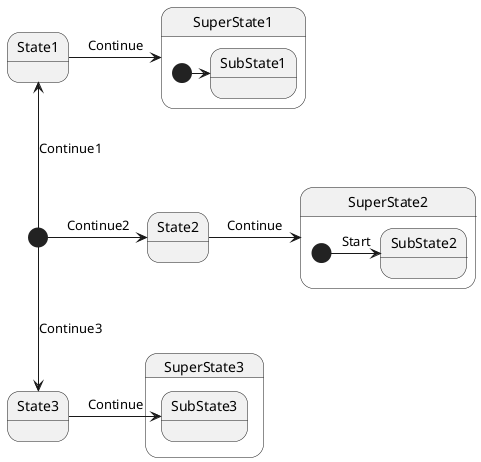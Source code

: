 @startuml
'stateless namespace EtAlii.Generators.Stateless.Tests
'stateless class AsyncSubStateStateMachineBase
'stateless generate partial
'stateless using System.Text

[*] -up-> State1 << async >> : Continue1
State1 -right-> SuperState1 << async >> : Continue

state SuperState1 {
    [*] -right-> SubState1 << async >>
}

[*] -right-> State2 << async >> : Continue2
State2 -right-> SuperState2 << async >> : Continue

state SuperState2 {
    [*] -right-> SubState2 << async >> : Start
}

[*] -down-> State3 << async >> : Continue3
state SuperState3 {
    state SubState3
}

State3 -right-> SubState3 << async >> : Continue

@enduml

